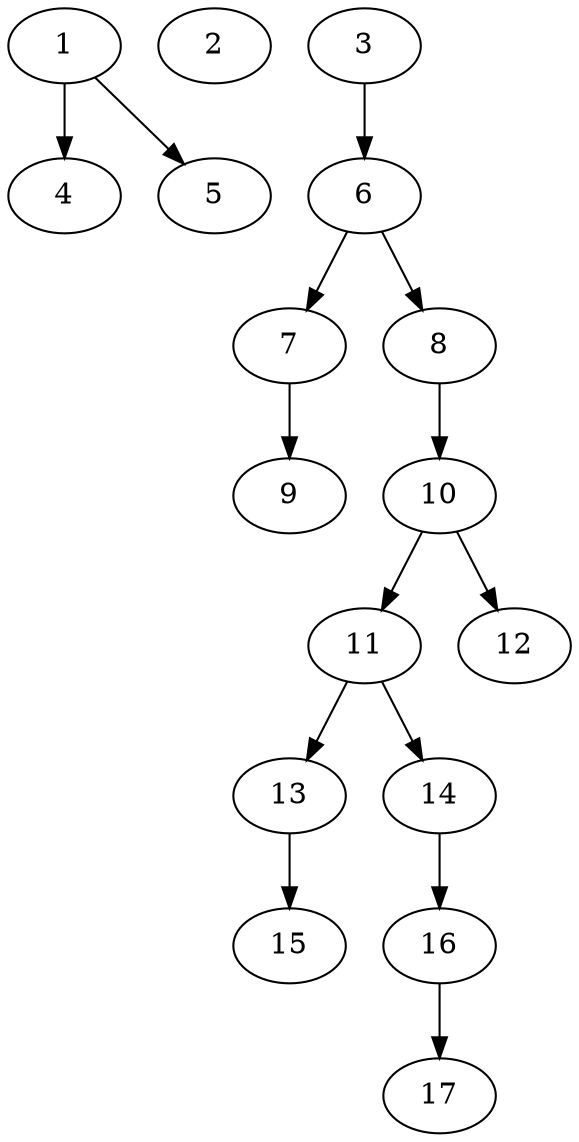 // DAG (tier=1-easy, mode=data, n=17, ccr=0.349, fat=0.487, density=0.248, regular=0.711, jump=0.015, mindata=1048576, maxdata=8388608)
// DAG automatically generated by daggen at Sun Aug 24 16:33:32 2025
// /home/ermia/Project/Environments/daggen/bin/daggen --dot --ccr 0.349 --fat 0.487 --regular 0.711 --density 0.248 --jump 0.015 --mindata 1048576 --maxdata 8388608 -n 17 
digraph G {
  1 [size="35052595551523569664", alpha="0.10", expect_size="17526297775761784832"]
  1 -> 4 [size ="85684731772928"]
  1 -> 5 [size ="85684731772928"]
  2 [size="276591804711662976", alpha="0.17", expect_size="138295902355831488"]
  3 [size="6462461474731196416", alpha="0.04", expect_size="3231230737365598208"]
  3 -> 6 [size ="27755898994688"]
  4 [size="561230416796986816", alpha="0.10", expect_size="280615208398493408"]
  5 [size="4507778166740445", alpha="0.16", expect_size="2253889083370222"]
  6 [size="461921467249538891776", alpha="0.11", expect_size="230960733624769445888"]
  6 -> 7 [size ="478044967927808"]
  6 -> 8 [size ="478044967927808"]
  7 [size="495559238569200", alpha="0.08", expect_size="247779619284600"]
  7 -> 9 [size ="9073118412800"]
  8 [size="38028510496078954496", alpha="0.12", expect_size="19014255248039477248"]
  8 -> 10 [size ="90468251598848"]
  9 [size="437783941892860608", alpha="0.07", expect_size="218891970946430304"]
  10 [size="519065246202602", alpha="0.05", expect_size="259532623101301"]
  10 -> 11 [size ="35874922299392"]
  10 -> 12 [size ="35874922299392"]
  11 [size="54724825614343088", alpha="0.19", expect_size="27362412807171544"]
  11 -> 13 [size ="140325473484800"]
  11 -> 14 [size ="140325473484800"]
  12 [size="294518484953050944", alpha="0.13", expect_size="147259242476525472"]
  13 [size="67796049942531224", alpha="0.02", expect_size="33898024971265612"]
  13 -> 15 [size ="52596706377728"]
  14 [size="22532148595926476", alpha="0.17", expect_size="11266074297963238"]
  14 -> 16 [size ="429686723182592"]
  15 [size="179717803898509983744", alpha="0.19", expect_size="89858901949254991872"]
  16 [size="754590281711024128", alpha="0.15", expect_size="377295140855512064"]
  16 -> 17 [size ="353655735713792"]
  17 [size="932314735370663680", alpha="0.00", expect_size="466157367685331840"]
}